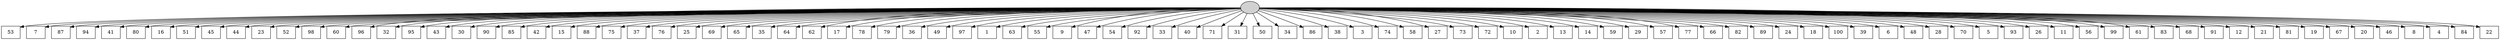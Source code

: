 digraph G {
0[style=filled, fillcolor=grey82, label=""];
1[shape=box,style=filled, fillcolor=white,label="53\n"];
2[shape=box,style=filled, fillcolor=white,label="7\n"];
3[shape=box,style=filled, fillcolor=white,label="87\n"];
4[shape=box,style=filled, fillcolor=white,label="94\n"];
5[shape=box,style=filled, fillcolor=white,label="41\n"];
6[shape=box,style=filled, fillcolor=white,label="80\n"];
7[shape=box,style=filled, fillcolor=white,label="16\n"];
8[shape=box,style=filled, fillcolor=white,label="51\n"];
9[shape=box,style=filled, fillcolor=white,label="45\n"];
10[shape=box,style=filled, fillcolor=white,label="44\n"];
11[shape=box,style=filled, fillcolor=white,label="23\n"];
12[shape=box,style=filled, fillcolor=white,label="52\n"];
13[shape=box,style=filled, fillcolor=white,label="98\n"];
14[shape=box,style=filled, fillcolor=white,label="60\n"];
15[shape=box,style=filled, fillcolor=white,label="96\n"];
16[shape=box,style=filled, fillcolor=white,label="32\n"];
17[shape=box,style=filled, fillcolor=white,label="95\n"];
18[shape=box,style=filled, fillcolor=white,label="43\n"];
19[shape=box,style=filled, fillcolor=white,label="30\n"];
20[shape=box,style=filled, fillcolor=white,label="90\n"];
21[shape=box,style=filled, fillcolor=white,label="85\n"];
22[shape=box,style=filled, fillcolor=white,label="42\n"];
23[shape=box,style=filled, fillcolor=white,label="15\n"];
24[shape=box,style=filled, fillcolor=white,label="88\n"];
25[shape=box,style=filled, fillcolor=white,label="75\n"];
26[shape=box,style=filled, fillcolor=white,label="37\n"];
27[shape=box,style=filled, fillcolor=white,label="76\n"];
28[shape=box,style=filled, fillcolor=white,label="25\n"];
29[shape=box,style=filled, fillcolor=white,label="69\n"];
30[shape=box,style=filled, fillcolor=white,label="65\n"];
31[shape=box,style=filled, fillcolor=white,label="35\n"];
32[shape=box,style=filled, fillcolor=white,label="64\n"];
33[shape=box,style=filled, fillcolor=white,label="62\n"];
34[shape=box,style=filled, fillcolor=white,label="17\n"];
35[shape=box,style=filled, fillcolor=white,label="78\n"];
36[shape=box,style=filled, fillcolor=white,label="79\n"];
37[shape=box,style=filled, fillcolor=white,label="36\n"];
38[shape=box,style=filled, fillcolor=white,label="49\n"];
39[shape=box,style=filled, fillcolor=white,label="97\n"];
40[shape=box,style=filled, fillcolor=white,label="1\n"];
41[shape=box,style=filled, fillcolor=white,label="63\n"];
42[shape=box,style=filled, fillcolor=white,label="55\n"];
43[shape=box,style=filled, fillcolor=white,label="9\n"];
44[shape=box,style=filled, fillcolor=white,label="47\n"];
45[shape=box,style=filled, fillcolor=white,label="54\n"];
46[shape=box,style=filled, fillcolor=white,label="92\n"];
47[shape=box,style=filled, fillcolor=white,label="33\n"];
48[shape=box,style=filled, fillcolor=white,label="40\n"];
49[shape=box,style=filled, fillcolor=white,label="71\n"];
50[shape=box,style=filled, fillcolor=white,label="31\n"];
51[shape=box,style=filled, fillcolor=white,label="50\n"];
52[shape=box,style=filled, fillcolor=white,label="34\n"];
53[shape=box,style=filled, fillcolor=white,label="86\n"];
54[shape=box,style=filled, fillcolor=white,label="38\n"];
55[shape=box,style=filled, fillcolor=white,label="3\n"];
56[shape=box,style=filled, fillcolor=white,label="74\n"];
57[shape=box,style=filled, fillcolor=white,label="58\n"];
58[shape=box,style=filled, fillcolor=white,label="27\n"];
59[shape=box,style=filled, fillcolor=white,label="73\n"];
60[shape=box,style=filled, fillcolor=white,label="72\n"];
61[shape=box,style=filled, fillcolor=white,label="10\n"];
62[shape=box,style=filled, fillcolor=white,label="2\n"];
63[shape=box,style=filled, fillcolor=white,label="13\n"];
64[shape=box,style=filled, fillcolor=white,label="14\n"];
65[shape=box,style=filled, fillcolor=white,label="59\n"];
66[shape=box,style=filled, fillcolor=white,label="29\n"];
67[shape=box,style=filled, fillcolor=white,label="57\n"];
68[shape=box,style=filled, fillcolor=white,label="77\n"];
69[shape=box,style=filled, fillcolor=white,label="66\n"];
70[shape=box,style=filled, fillcolor=white,label="82\n"];
71[shape=box,style=filled, fillcolor=white,label="89\n"];
72[shape=box,style=filled, fillcolor=white,label="24\n"];
73[shape=box,style=filled, fillcolor=white,label="18\n"];
74[shape=box,style=filled, fillcolor=white,label="100\n"];
75[shape=box,style=filled, fillcolor=white,label="39\n"];
76[shape=box,style=filled, fillcolor=white,label="6\n"];
77[shape=box,style=filled, fillcolor=white,label="48\n"];
78[shape=box,style=filled, fillcolor=white,label="28\n"];
79[shape=box,style=filled, fillcolor=white,label="70\n"];
80[shape=box,style=filled, fillcolor=white,label="5\n"];
81[shape=box,style=filled, fillcolor=white,label="93\n"];
82[shape=box,style=filled, fillcolor=white,label="26\n"];
83[shape=box,style=filled, fillcolor=white,label="11\n"];
84[shape=box,style=filled, fillcolor=white,label="56\n"];
85[shape=box,style=filled, fillcolor=white,label="99\n"];
86[shape=box,style=filled, fillcolor=white,label="61\n"];
87[shape=box,style=filled, fillcolor=white,label="83\n"];
88[shape=box,style=filled, fillcolor=white,label="68\n"];
89[shape=box,style=filled, fillcolor=white,label="91\n"];
90[shape=box,style=filled, fillcolor=white,label="12\n"];
91[shape=box,style=filled, fillcolor=white,label="21\n"];
92[shape=box,style=filled, fillcolor=white,label="81\n"];
93[shape=box,style=filled, fillcolor=white,label="19\n"];
94[shape=box,style=filled, fillcolor=white,label="67\n"];
95[shape=box,style=filled, fillcolor=white,label="20\n"];
96[shape=box,style=filled, fillcolor=white,label="46\n"];
97[shape=box,style=filled, fillcolor=white,label="8\n"];
98[shape=box,style=filled, fillcolor=white,label="4\n"];
99[shape=box,style=filled, fillcolor=white,label="84\n"];
100[shape=box,style=filled, fillcolor=white,label="22\n"];
0->1 ;
0->2 ;
0->3 ;
0->4 ;
0->5 ;
0->6 ;
0->7 ;
0->8 ;
0->9 ;
0->10 ;
0->11 ;
0->12 ;
0->13 ;
0->14 ;
0->15 ;
0->16 ;
0->17 ;
0->18 ;
0->19 ;
0->20 ;
0->21 ;
0->22 ;
0->23 ;
0->24 ;
0->25 ;
0->26 ;
0->27 ;
0->28 ;
0->29 ;
0->30 ;
0->31 ;
0->32 ;
0->33 ;
0->34 ;
0->35 ;
0->36 ;
0->37 ;
0->38 ;
0->39 ;
0->40 ;
0->41 ;
0->42 ;
0->43 ;
0->44 ;
0->45 ;
0->46 ;
0->47 ;
0->48 ;
0->49 ;
0->50 ;
0->51 ;
0->52 ;
0->53 ;
0->54 ;
0->55 ;
0->56 ;
0->57 ;
0->58 ;
0->59 ;
0->60 ;
0->61 ;
0->62 ;
0->63 ;
0->64 ;
0->65 ;
0->66 ;
0->67 ;
0->68 ;
0->69 ;
0->70 ;
0->71 ;
0->72 ;
0->73 ;
0->74 ;
0->75 ;
0->76 ;
0->77 ;
0->78 ;
0->79 ;
0->80 ;
0->81 ;
0->82 ;
0->83 ;
0->84 ;
0->85 ;
0->86 ;
0->87 ;
0->88 ;
0->89 ;
0->90 ;
0->91 ;
0->92 ;
0->93 ;
0->94 ;
0->95 ;
0->96 ;
0->97 ;
0->98 ;
0->99 ;
0->100 ;
}
